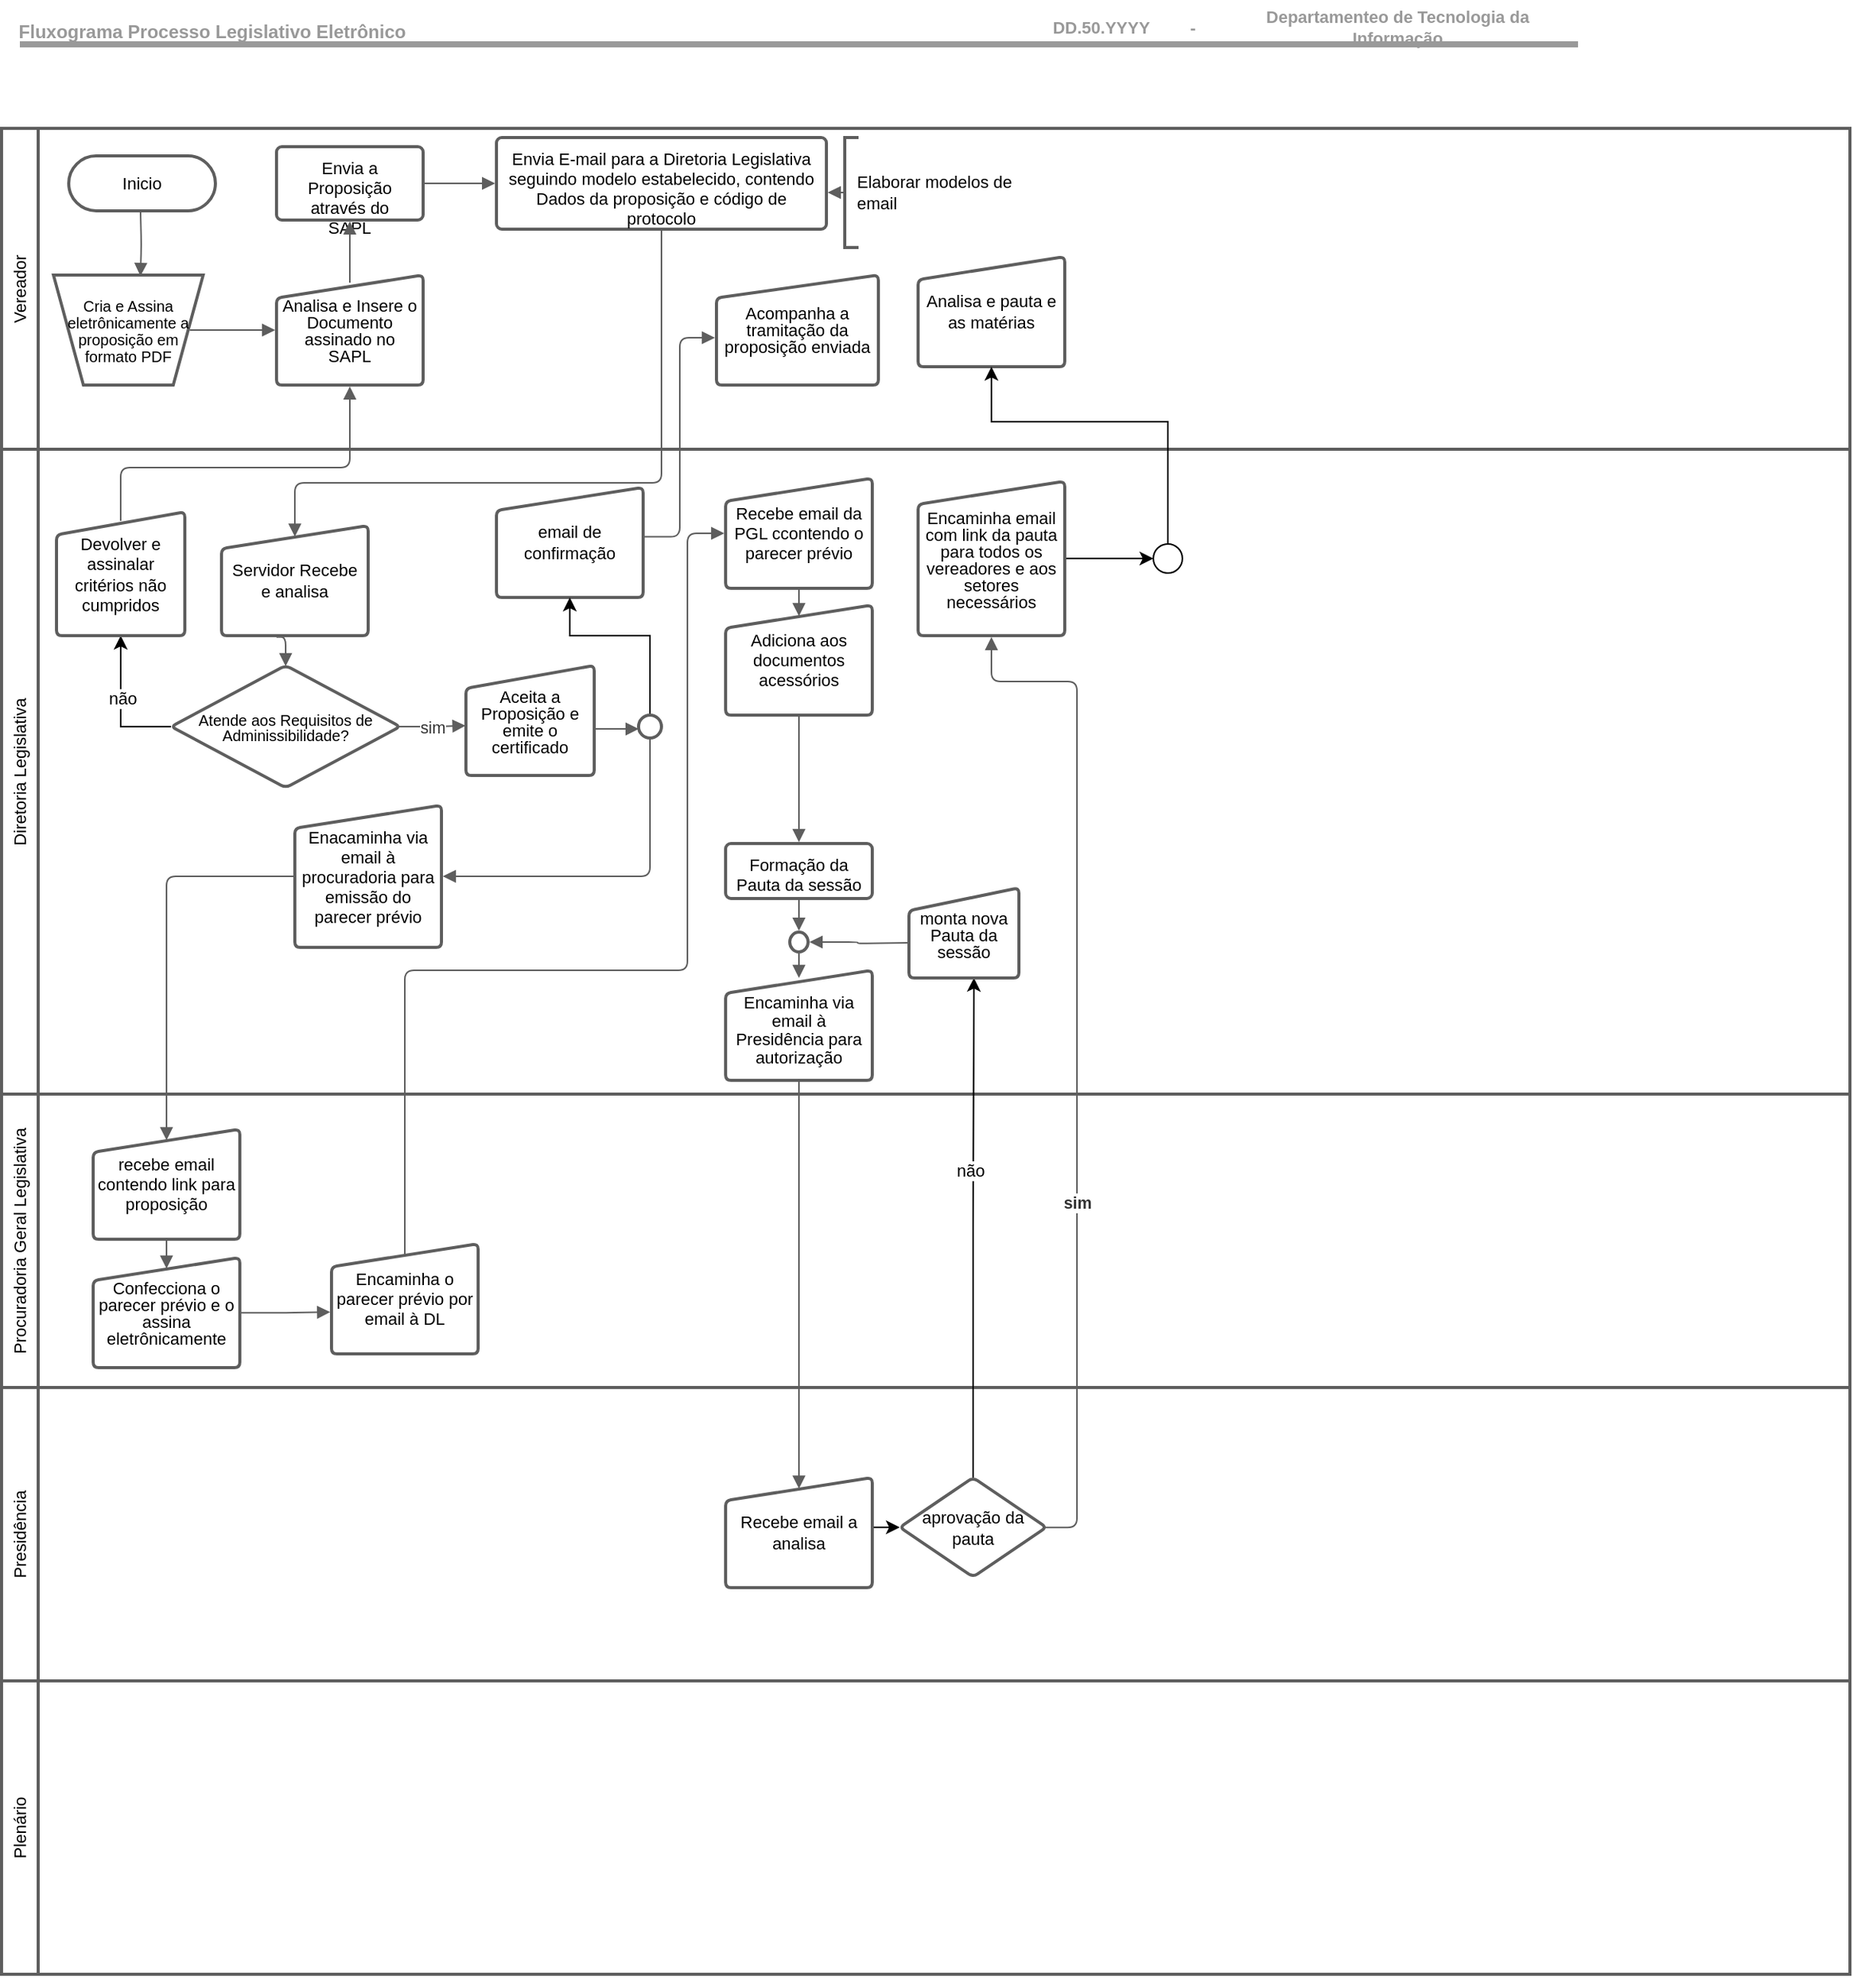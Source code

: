 <mxfile version="14.2.7" type="github">
  <diagram id="OBJG1eIt0na-M_Iumhf0" name="Page-1">
    <mxGraphModel dx="1937" dy="1106" grid="1" gridSize="10" guides="1" tooltips="1" connect="1" arrows="1" fold="1" page="1" pageScale="1" pageWidth="827" pageHeight="1169" math="0" shadow="0">
      <root>
        <mxCell id="0" />
        <mxCell id="1" parent="0" />
        <UserObject label="Fluxograma Processo Legislativo Eletrônico" lucidchartObjectId="fB86fQmWT2FW" id="kLoiwdzfELyBHfb5iOQ--1">
          <mxCell style="html=1;overflow=block;blockSpacing=1;whiteSpace=wrap;strokeColor=none;fillColor=none;whiteSpace=wrap;fontSize=12;fontColor=#999999;fontStyle=1;align=center;spacing=7;strokeOpacity=100;fillOpacity=100;" parent="1" vertex="1">
            <mxGeometry x="36" y="24" width="276" height="41" as="geometry" />
          </mxCell>
        </UserObject>
        <UserObject label="Departamenteo de Tecnologia da Informação" lucidchartObjectId="xD86raEp4uvp" id="kLoiwdzfELyBHfb5iOQ--2">
          <mxCell style="html=1;overflow=block;blockSpacing=1;whiteSpace=wrap;strokeColor=none;fillColor=none;whiteSpace=wrap;fontSize=11;fontColor=#999999;fontStyle=1;spacing=3;strokeOpacity=100;fillOpacity=100;" parent="1" vertex="1">
            <mxGeometry x="832" y="24" width="236" height="36" as="geometry" />
          </mxCell>
        </UserObject>
        <UserObject label="" lucidchartObjectId="4E86ajJ.aiLK" id="kLoiwdzfELyBHfb5iOQ--3">
          <mxCell style="html=1;jettySize=18;whiteSpace=wrap;fontSize=11;strokeColor=#999999;strokeOpacity=100;strokeWidth=4;rounded=1;arcSize=12;edgeStyle=orthogonalEdgeStyle;startArrow=none;;endArrow=none;;" parent="1" edge="1">
            <mxGeometry width="100" height="100" relative="1" as="geometry">
              <Array as="points" />
              <mxPoint x="48" y="53" as="sourcePoint" />
              <mxPoint x="1068" y="53" as="targetPoint" />
            </mxGeometry>
          </mxCell>
        </UserObject>
        <UserObject label="%date{DD.MM.YYYY}%" placeholders="1" lucidchartObjectId="BH86H26-wex_" id="kLoiwdzfELyBHfb5iOQ--4">
          <mxCell style="html=1;overflow=block;blockSpacing=1;whiteSpace=wrap;strokeColor=none;fillColor=none;whiteSpace=wrap;fontSize=11;fontColor=#999999;fontStyle=1;spacing=3;strokeOpacity=100;fillOpacity=100;" parent="1" vertex="1">
            <mxGeometry x="684" y="24" width="144" height="36" as="geometry" />
          </mxCell>
        </UserObject>
        <UserObject label="-" lucidchartObjectId="2H868Ppqg2rx" id="kLoiwdzfELyBHfb5iOQ--5">
          <mxCell style="html=1;overflow=block;blockSpacing=1;whiteSpace=wrap;strokeColor=none;fillColor=none;whiteSpace=wrap;fontSize=11;fontColor=#999999;fontStyle=1;spacing=3;strokeOpacity=100;fillOpacity=100;" parent="1" vertex="1">
            <mxGeometry x="744" y="24" width="144" height="36" as="geometry" />
          </mxCell>
        </UserObject>
        <mxCell id="kLoiwdzfELyBHfb5iOQ--6" value="" style="fillColor=none;strokeColor=none;pointerEvents=0;fontStyle=0;html=1;whiteSpace=wrap;container=1;collapsible=0;childLayout=stackLayout;resizeParent=1;dropTarget=0;horizontalStack=0;whiteSpace=wrap;fontSize=11;spacing=0;strokeOpacity=100;rounded=1;absoluteArcSize=1;arcSize=7;horizontal=0;strokeWidth=2;" parent="1" vertex="1">
          <mxGeometry x="36" y="108" width="1210" height="1216" isRotated="1" as="geometry" />
        </mxCell>
        <mxCell id="kLoiwdzfELyBHfb5iOQ--7" value="Vereador" style="swimlane;html=1;whiteSpace=wrap;container=1;connectable=0;collapsible=0;fontStyle=0;startSize=24;dropTarget=0;rounded=0;horizontal=0;whiteSpace=wrap;fontSize=11;spacing=0;strokeColor=#5e5e5e;strokeOpacity=100;strokeWidth=2;fontSize=11;fontColor=#000000;align=center;" parent="kLoiwdzfELyBHfb5iOQ--6" vertex="1">
          <mxGeometry width="1210" height="210" as="geometry" />
        </mxCell>
        <mxCell id="kLoiwdzfELyBHfb5iOQ--8" value="Diretoria Legislativa" style="swimlane;html=1;whiteSpace=wrap;container=1;connectable=0;collapsible=0;fontStyle=0;startSize=24;dropTarget=0;rounded=0;horizontal=0;whiteSpace=wrap;fontSize=11;spacing=0;strokeColor=#5e5e5e;strokeOpacity=100;strokeWidth=2;fontSize=11;fontColor=#000000;align=center;" parent="kLoiwdzfELyBHfb5iOQ--6" vertex="1">
          <mxGeometry y="210" width="1210" height="422" as="geometry" />
        </mxCell>
        <mxCell id="kLoiwdzfELyBHfb5iOQ--9" value="Procuradoria Geral Legislativa" style="swimlane;html=1;whiteSpace=wrap;container=1;connectable=0;collapsible=0;fontStyle=0;startSize=24;dropTarget=0;rounded=0;horizontal=0;whiteSpace=wrap;fontSize=11;spacing=0;strokeColor=#5e5e5e;strokeOpacity=100;strokeWidth=2;fontSize=11;fontColor=#000000;align=center;" parent="kLoiwdzfELyBHfb5iOQ--6" vertex="1">
          <mxGeometry y="632" width="1210" height="192.0" as="geometry" />
        </mxCell>
        <mxCell id="kLoiwdzfELyBHfb5iOQ--10" value="Presidência" style="swimlane;html=1;whiteSpace=wrap;container=1;connectable=0;collapsible=0;fontStyle=0;startSize=24;dropTarget=0;rounded=0;horizontal=0;whiteSpace=wrap;fontSize=11;spacing=0;strokeColor=#5e5e5e;strokeOpacity=100;strokeWidth=2;fontSize=11;fontColor=#000000;align=center;" parent="kLoiwdzfELyBHfb5iOQ--6" vertex="1">
          <mxGeometry y="824" width="1210" height="192" as="geometry" />
        </mxCell>
        <mxCell id="kLoiwdzfELyBHfb5iOQ--11" value="Plenário" style="swimlane;html=1;whiteSpace=wrap;container=1;connectable=0;collapsible=0;fontStyle=0;startSize=24;dropTarget=0;rounded=0;horizontal=0;whiteSpace=wrap;fontSize=11;spacing=0;strokeColor=#5e5e5e;strokeOpacity=100;strokeWidth=2;fontSize=11;fontColor=#000000;align=center;" parent="kLoiwdzfELyBHfb5iOQ--6" vertex="1">
          <mxGeometry y="1016" width="1210" height="192.0" as="geometry" />
        </mxCell>
        <UserObject label="Inicio " lucidchartObjectId="oQ86NHX7K9oE" id="kLoiwdzfELyBHfb5iOQ--12">
          <mxCell style="html=1;overflow=block;blockSpacing=1;whiteSpace=wrap;rounded=1;arcSize=50;whiteSpace=wrap;fontSize=11;fontColor=#000000;align=center;spacing=3;strokeColor=#5e5e5e;strokeOpacity=100;strokeWidth=2;" parent="1" vertex="1">
            <mxGeometry x="80" y="126" width="96" height="36" as="geometry" />
          </mxCell>
        </UserObject>
        <UserObject label="" lucidchartObjectId="fR86q19q4R0V" id="kLoiwdzfELyBHfb5iOQ--13">
          <mxCell style="html=1;jettySize=18;whiteSpace=wrap;fontSize=11;strokeColor=#5E5E5E;rounded=1;arcSize=12;edgeStyle=orthogonalEdgeStyle;startArrow=none;;endArrow=block;endFill=1;;entryX=0.581;entryY=0.991;entryPerimeter=0;entryDx=0;entryDy=0;" parent="1" target="kLoiwdzfELyBHfb5iOQ--14" edge="1">
            <mxGeometry width="100" height="100" relative="1" as="geometry">
              <Array as="points" />
              <mxPoint x="127" y="163" as="sourcePoint" />
            </mxGeometry>
          </mxCell>
        </UserObject>
        <UserObject label="&lt;p style=&quot;line-height: 100%&quot;&gt;&lt;font style=&quot;font-size: 10px&quot;&gt;Cria e Assina eletrônicamente a proposição em formato PDF&lt;/font&gt;&lt;/p&gt;" lucidchartObjectId="jR86CsVmXXr5" id="kLoiwdzfELyBHfb5iOQ--14">
          <mxCell style="html=1;overflow=block;blockSpacing=1;whiteSpace=wrap;shape=trapezoid;perimeter=trapezoidPerimeter;anchorPointDirection=0;flipV=1;whiteSpace=wrap;fontSize=11;fontColor=#000000;align=center;spacing=3;strokeColor=#5E5E5E;rounded=1;absoluteArcSize=1;arcSize=0;strokeWidth=2;" parent="1" vertex="1">
            <mxGeometry x="70" y="204" width="98" height="72" as="geometry" />
          </mxCell>
        </UserObject>
        <UserObject label="" lucidchartObjectId="aS861vaRddf7" id="kLoiwdzfELyBHfb5iOQ--15">
          <mxCell style="html=1;jettySize=18;whiteSpace=wrap;fontSize=11;strokeColor=#5E5E5E;rounded=1;arcSize=12;edgeStyle=orthogonalEdgeStyle;startArrow=none;;endArrow=block;endFill=1;;exitX=0.91;exitY=0.5;exitPerimeter=0;entryX=-0.009;entryY=0.5;entryPerimeter=0;" parent="1" source="kLoiwdzfELyBHfb5iOQ--14" target="kLoiwdzfELyBHfb5iOQ--16" edge="1">
            <mxGeometry width="100" height="100" relative="1" as="geometry">
              <Array as="points" />
            </mxGeometry>
          </mxCell>
        </UserObject>
        <UserObject label="&lt;p style=&quot;line-height: 100%&quot;&gt;Analisa e Insere o Documento assinado no SAPL&lt;/p&gt;" lucidchartObjectId="mS86fL7qOoJs" id="kLoiwdzfELyBHfb5iOQ--16">
          <mxCell style="html=1;overflow=block;blockSpacing=1;whiteSpace=wrap;shape=manualInput;size=15;whiteSpace=wrap;fontSize=11;fontColor=#000000;align=center;spacing=3;strokeColor=#5E5E5E;rounded=1;absoluteArcSize=1;arcSize=7;strokeWidth=2;" parent="1" vertex="1">
            <mxGeometry x="216" y="204" width="96" height="72" as="geometry" />
          </mxCell>
        </UserObject>
        <UserObject label="Envia a Proposição através do SAPL" lucidchartObjectId="bU863_xaPCm2" id="kLoiwdzfELyBHfb5iOQ--17">
          <mxCell style="html=1;overflow=block;blockSpacing=1;whiteSpace=wrap;;whiteSpace=wrap;fontSize=11;fontColor=#000000;align=center;spacing=7;strokeColor=#5E5E5E;rounded=1;absoluteArcSize=1;arcSize=7;strokeWidth=2;" parent="1" vertex="1">
            <mxGeometry x="216" y="120" width="96" height="48" as="geometry" />
          </mxCell>
        </UserObject>
        <UserObject label="" lucidchartObjectId="RU86MVgt9Ne3" id="kLoiwdzfELyBHfb5iOQ--18">
          <mxCell style="html=1;jettySize=18;whiteSpace=wrap;fontSize=11;strokeColor=#5E5E5E;rounded=1;arcSize=12;edgeStyle=orthogonalEdgeStyle;startArrow=none;;endArrow=block;endFill=1;;exitX=1.009;exitY=0.5;exitPerimeter=0;entryX=-0.004;entryY=0.5;entryPerimeter=0;" parent="1" source="kLoiwdzfELyBHfb5iOQ--17" target="kLoiwdzfELyBHfb5iOQ--19" edge="1">
            <mxGeometry width="100" height="100" relative="1" as="geometry">
              <Array as="points" />
            </mxGeometry>
          </mxCell>
        </UserObject>
        <UserObject label="Envia E-mail para a Diretoria Legislativa seguindo modelo estabelecido,  contendo Dados da proposição e código de protocolo " lucidchartObjectId="UU863z06.KYm" id="kLoiwdzfELyBHfb5iOQ--19">
          <mxCell style="html=1;overflow=block;blockSpacing=1;whiteSpace=wrap;;whiteSpace=wrap;fontSize=11;fontColor=#000000;align=center;spacing=7;strokeColor=#5E5E5E;rounded=1;absoluteArcSize=1;arcSize=7;strokeWidth=2;" parent="1" vertex="1">
            <mxGeometry x="360" y="114" width="216" height="60" as="geometry" />
          </mxCell>
        </UserObject>
        <UserObject label="" lucidchartObjectId="M5O7rN47E7JN" id="kLoiwdzfELyBHfb5iOQ--20">
          <mxCell style="html=1;jettySize=18;whiteSpace=wrap;fontSize=11;strokeColor=#5E5E5E;rounded=1;arcSize=12;edgeStyle=orthogonalEdgeStyle;startArrow=none;;endArrow=block;endFill=1;;exitX=0.5;exitY=0.07;exitPerimeter=0;entryX=0.5;entryY=1.019;entryPerimeter=0;" parent="1" source="kLoiwdzfELyBHfb5iOQ--16" target="kLoiwdzfELyBHfb5iOQ--17" edge="1">
            <mxGeometry width="100" height="100" relative="1" as="geometry">
              <Array as="points" />
            </mxGeometry>
          </mxCell>
        </UserObject>
        <mxCell id="kLoiwdzfELyBHfb5iOQ--21" value="Elaborar modelos de email " style="group;spacingLeft=8;align=left;spacing=0;strokeColor=none;whiteSpace=wrap;fontSize=11;fontColor=#000000;strokeOpacity=100;fillOpacity=0;rounded=1;absoluteArcSize=1;arcSize=7;fillColor=#ffffff;strokeWidth=2;verticalAlign=middle;html=1;" parent="1" vertex="1">
          <mxGeometry x="588" y="114" width="120" height="72" as="geometry" />
        </mxCell>
        <mxCell id="kLoiwdzfELyBHfb5iOQ--22" value="" style="shape=partialRectangle;right=0;fillColor=none;whiteSpace=wrap;fontSize=11;fontColor=#000000;align=center;strokeColor=#5e5e5e;strokeWidth=2;" parent="kLoiwdzfELyBHfb5iOQ--21" vertex="1">
          <mxGeometry width="8" height="72" relative="1" as="geometry" />
        </mxCell>
        <UserObject label="" lucidchartObjectId="46O7cI5Q7aLY" id="kLoiwdzfELyBHfb5iOQ--23">
          <mxCell style="html=1;jettySize=18;whiteSpace=wrap;fontSize=11;strokeColor=#5E5E5E;rounded=1;arcSize=12;edgeStyle=orthogonalEdgeStyle;startArrow=none;;endArrow=block;endFill=1;;exitX=-0.008;exitY=0.5;exitPerimeter=0;entryX=1.004;entryY=0.6;entryPerimeter=0;" parent="1" source="kLoiwdzfELyBHfb5iOQ--21" target="kLoiwdzfELyBHfb5iOQ--19" edge="1">
            <mxGeometry width="100" height="100" relative="1" as="geometry">
              <Array as="points" />
            </mxGeometry>
          </mxCell>
        </UserObject>
        <UserObject label="" lucidchartObjectId="d7O7Gdo.puIB" id="kLoiwdzfELyBHfb5iOQ--24">
          <mxCell style="html=1;jettySize=18;whiteSpace=wrap;fontSize=11;strokeColor=#5E5E5E;rounded=1;arcSize=12;edgeStyle=orthogonalEdgeStyle;startArrow=none;;endArrow=block;endFill=1;;exitX=0.5;exitY=1.015;exitPerimeter=0;entryX=0.5;entryY=0.1;entryPerimeter=0;" parent="1" source="kLoiwdzfELyBHfb5iOQ--19" target="kLoiwdzfELyBHfb5iOQ--25" edge="1">
            <mxGeometry width="100" height="100" relative="1" as="geometry">
              <Array as="points">
                <mxPoint x="468" y="340" />
                <mxPoint x="228" y="340" />
              </Array>
            </mxGeometry>
          </mxCell>
        </UserObject>
        <UserObject label="Servidor Recebe e analisa " lucidchartObjectId="B7O7M5~1ZRxS" id="kLoiwdzfELyBHfb5iOQ--25">
          <mxCell style="html=1;overflow=block;blockSpacing=1;whiteSpace=wrap;shape=manualInput;size=15;whiteSpace=wrap;fontSize=11;fontColor=#000000;align=center;spacing=3;strokeColor=#5e5e5e;strokeOpacity=100;rounded=1;absoluteArcSize=1;arcSize=7;strokeWidth=2;" parent="1" vertex="1">
            <mxGeometry x="180" y="368" width="96" height="72" as="geometry" />
          </mxCell>
        </UserObject>
        <UserObject label="" lucidchartObjectId="H8O7OtrZEb8x" id="kLoiwdzfELyBHfb5iOQ--26">
          <mxCell style="html=1;jettySize=18;whiteSpace=wrap;fontSize=11;strokeColor=#5E5E5E;rounded=1;arcSize=12;edgeStyle=orthogonalEdgeStyle;startArrow=none;;endArrow=block;endFill=1;;exitX=0.375;exitY=1.013;exitPerimeter=0;entryX=0.5;entryY=0.006;entryPerimeter=0;" parent="1" source="kLoiwdzfELyBHfb5iOQ--25" target="kLoiwdzfELyBHfb5iOQ--27" edge="1">
            <mxGeometry width="100" height="100" relative="1" as="geometry">
              <Array as="points" />
            </mxGeometry>
          </mxCell>
        </UserObject>
        <mxCell id="LoBLitfY6XVz17a9_RrN-13" style="edgeStyle=orthogonalEdgeStyle;rounded=0;orthogonalLoop=1;jettySize=auto;html=1;exitX=0;exitY=0.5;exitDx=0;exitDy=0;" edge="1" parent="1" source="kLoiwdzfELyBHfb5iOQ--27" target="kLoiwdzfELyBHfb5iOQ--30">
          <mxGeometry relative="1" as="geometry" />
        </mxCell>
        <mxCell id="LoBLitfY6XVz17a9_RrN-14" value="&lt;div&gt;não&lt;/div&gt;" style="edgeLabel;html=1;align=center;verticalAlign=middle;resizable=0;points=[];" vertex="1" connectable="0" parent="LoBLitfY6XVz17a9_RrN-13">
          <mxGeometry x="0.128" y="-1" relative="1" as="geometry">
            <mxPoint as="offset" />
          </mxGeometry>
        </mxCell>
        <UserObject label="&lt;p style=&quot;line-height: 100% ; font-size: 10px&quot;&gt;&lt;font style=&quot;font-size: 10px&quot;&gt;Atende aos Requisitos de Adminissibilidade?&lt;/font&gt;&lt;/p&gt;" lucidchartObjectId="I8O7UnLNOOP-" id="kLoiwdzfELyBHfb5iOQ--27">
          <mxCell style="html=1;overflow=block;blockSpacing=1;whiteSpace=wrap;rhombus;whiteSpace=wrap;fontSize=11;align=center;spacing=3;strokeColor=#5E5E5E;rounded=1;absoluteArcSize=1;arcSize=7;strokeWidth=2;" parent="1" vertex="1">
            <mxGeometry x="147" y="459.5" width="150" height="80" as="geometry" />
          </mxCell>
        </UserObject>
        <UserObject label="Devolver e assinalar critérios não cumpridos" lucidchartObjectId="h9O7J8OMHZEk" id="kLoiwdzfELyBHfb5iOQ--30">
          <mxCell style="html=1;overflow=block;blockSpacing=1;whiteSpace=wrap;shape=manualInput;size=15;whiteSpace=wrap;fontSize=11;fontColor=#000000;align=center;spacing=3;strokeColor=#5E5E5E;rounded=1;absoluteArcSize=1;arcSize=7;strokeWidth=2;" parent="1" vertex="1">
            <mxGeometry x="72" y="359" width="84" height="81" as="geometry" />
          </mxCell>
        </UserObject>
        <UserObject label="" lucidchartObjectId="w-O77jhtSmV7" id="kLoiwdzfELyBHfb5iOQ--31">
          <mxCell style="html=1;jettySize=18;whiteSpace=wrap;fontSize=11;strokeColor=#5E5E5E;rounded=1;arcSize=12;edgeStyle=orthogonalEdgeStyle;startArrow=none;;endArrow=block;endFill=1;;exitX=0.5;exitY=0.072;exitPerimeter=0;entryX=0.5;entryY=1.013;entryPerimeter=0;" parent="1" source="kLoiwdzfELyBHfb5iOQ--30" target="kLoiwdzfELyBHfb5iOQ--16" edge="1">
            <mxGeometry width="100" height="100" relative="1" as="geometry">
              <Array as="points">
                <mxPoint x="114" y="330" />
                <mxPoint x="264" y="330" />
              </Array>
            </mxGeometry>
          </mxCell>
        </UserObject>
        <UserObject label="" lucidchartObjectId="1-O73bE69HrX" id="kLoiwdzfELyBHfb5iOQ--32">
          <mxCell style="html=1;jettySize=18;whiteSpace=wrap;fontSize=10;fontColor=#333333;fontStyle=1;align=center;strokeColor=#5E5E5E;rounded=1;arcSize=12;edgeStyle=orthogonalEdgeStyle;startArrow=none;;endArrow=block;endFill=1;;exitX=0.987;exitY=0.5;exitPerimeter=0;entryX=-0.003;entryY=0.547;entryDx=0;entryDy=0;entryPerimeter=0;" parent="1" source="kLoiwdzfELyBHfb5iOQ--27" target="kLoiwdzfELyBHfb5iOQ--34" edge="1">
            <mxGeometry width="100" height="100" relative="1" as="geometry">
              <Array as="points" />
            </mxGeometry>
          </mxCell>
        </UserObject>
        <mxCell id="kLoiwdzfELyBHfb5iOQ--33" value="sim" style="text;html=1;resizable=0;labelBackgroundColor=#ffffff;align=center;verticalAlign=middle;fontStyle=0;fontColor=#333333;;fontSize=10.667;" parent="kLoiwdzfELyBHfb5iOQ--32" vertex="1">
          <mxGeometry relative="1" as="geometry" />
        </mxCell>
        <UserObject label="&lt;p style=&quot;line-height: 100%&quot;&gt;Aceita a Proposição e emite o certificado&lt;/p&gt;" lucidchartObjectId="4-O7xGXR2-Q9" id="kLoiwdzfELyBHfb5iOQ--34">
          <mxCell style="html=1;overflow=block;blockSpacing=1;whiteSpace=wrap;shape=manualInput;size=15;whiteSpace=wrap;fontSize=11;fontColor=#000000;align=center;spacing=3;strokeColor=#5E5E5E;rounded=1;absoluteArcSize=1;arcSize=7;strokeWidth=2;" parent="1" vertex="1">
            <mxGeometry x="340" y="459.5" width="84" height="72" as="geometry" />
          </mxCell>
        </UserObject>
        <UserObject label="" lucidchartObjectId="._O7X0vWjvi." id="kLoiwdzfELyBHfb5iOQ--35">
          <mxCell style="html=1;jettySize=18;whiteSpace=wrap;fontSize=11;strokeColor=#5E5E5E;rounded=1;arcSize=12;edgeStyle=orthogonalEdgeStyle;startArrow=none;;endArrow=block;endFill=1;;exitX=0.5;exitY=1;entryX=1.009;entryY=0.5;entryPerimeter=0;exitDx=0;exitDy=0;" parent="1" source="kLoiwdzfELyBHfb5iOQ--70" target="kLoiwdzfELyBHfb5iOQ--36" edge="1">
            <mxGeometry width="100" height="100" relative="1" as="geometry">
              <Array as="points" />
            </mxGeometry>
          </mxCell>
        </UserObject>
        <UserObject label="Enacaminha via email à procuradoria para emissão do parecer prévio" lucidchartObjectId="a.O7.Mm~gxBt" id="kLoiwdzfELyBHfb5iOQ--36">
          <mxCell style="html=1;overflow=block;blockSpacing=1;whiteSpace=wrap;shape=manualInput;size=15;whiteSpace=wrap;fontSize=11;fontColor=#000000;align=center;spacing=3;strokeColor=#5E5E5E;rounded=1;absoluteArcSize=1;arcSize=7;strokeWidth=2;" parent="1" vertex="1">
            <mxGeometry x="228" y="551" width="96" height="93" as="geometry" />
          </mxCell>
        </UserObject>
        <UserObject label="&lt;p style=&quot;line-height: 100%&quot;&gt;Acompanha a tramitação da proposição enviada&lt;/p&gt;" lucidchartObjectId="l~O71tG9luN3" id="kLoiwdzfELyBHfb5iOQ--37">
          <mxCell style="html=1;overflow=block;blockSpacing=1;whiteSpace=wrap;shape=manualInput;size=15;whiteSpace=wrap;fontSize=11;fontColor=#000000;align=center;spacing=3;strokeColor=#5E5E5E;rounded=1;absoluteArcSize=1;arcSize=7;strokeWidth=2;" parent="1" vertex="1">
            <mxGeometry x="504" y="204" width="106" height="72" as="geometry" />
          </mxCell>
        </UserObject>
        <UserObject label="" lucidchartObjectId="icP7yV9LQVXu" id="kLoiwdzfELyBHfb5iOQ--38">
          <mxCell style="html=1;jettySize=18;whiteSpace=wrap;fontSize=11;strokeColor=#5E5E5E;rounded=1;arcSize=12;edgeStyle=orthogonalEdgeStyle;startArrow=none;;endArrow=block;endFill=1;;exitX=-0.009;exitY=0.5;exitPerimeter=0;entryX=0.5;entryY=0.1;entryPerimeter=0;" parent="1" source="kLoiwdzfELyBHfb5iOQ--36" target="kLoiwdzfELyBHfb5iOQ--39" edge="1">
            <mxGeometry width="100" height="100" relative="1" as="geometry">
              <Array as="points" />
            </mxGeometry>
          </mxCell>
        </UserObject>
        <UserObject label="recebe email contendo link para proposição " lucidchartObjectId="kcP7tkNroszK" id="kLoiwdzfELyBHfb5iOQ--39">
          <mxCell style="html=1;overflow=block;blockSpacing=1;whiteSpace=wrap;shape=manualInput;size=15;whiteSpace=wrap;fontSize=11;fontColor=#000000;align=center;spacing=3;strokeColor=#5E5E5E;rounded=1;absoluteArcSize=1;arcSize=7;strokeWidth=2;" parent="1" vertex="1">
            <mxGeometry x="96" y="763" width="96" height="72" as="geometry" />
          </mxCell>
        </UserObject>
        <UserObject label="Encaminha o parecer prévio por email à DL" lucidchartObjectId="xdP7MsGVTyju" id="kLoiwdzfELyBHfb5iOQ--40">
          <mxCell style="html=1;overflow=block;blockSpacing=1;whiteSpace=wrap;shape=manualInput;size=15;whiteSpace=wrap;fontSize=11;fontColor=#000000;align=center;spacing=3;strokeColor=#5E5E5E;rounded=1;absoluteArcSize=1;arcSize=7;strokeWidth=2;" parent="1" vertex="1">
            <mxGeometry x="252" y="838" width="96" height="72" as="geometry" />
          </mxCell>
        </UserObject>
        <UserObject label="" lucidchartObjectId="geP7806Ge11n" id="kLoiwdzfELyBHfb5iOQ--41">
          <mxCell style="html=1;jettySize=18;whiteSpace=wrap;fontSize=11;strokeColor=#5E5E5E;rounded=1;arcSize=12;edgeStyle=orthogonalEdgeStyle;startArrow=none;;endArrow=block;endFill=1;;exitX=0.5;exitY=0.1;exitPerimeter=0;entryX=-0.009;entryY=0.5;entryPerimeter=0;" parent="1" source="kLoiwdzfELyBHfb5iOQ--40" target="kLoiwdzfELyBHfb5iOQ--42" edge="1">
            <mxGeometry width="100" height="100" relative="1" as="geometry">
              <Array as="points">
                <mxPoint x="300" y="659" />
                <mxPoint x="485" y="659" />
                <mxPoint x="485" y="373" />
              </Array>
            </mxGeometry>
          </mxCell>
        </UserObject>
        <UserObject label="Recebe email da PGL ccontendo o parecer prévio" lucidchartObjectId="heP7TkBVbUPy" id="kLoiwdzfELyBHfb5iOQ--42">
          <mxCell style="html=1;overflow=block;blockSpacing=1;whiteSpace=wrap;shape=manualInput;size=15;whiteSpace=wrap;fontSize=11;fontColor=#000000;align=center;spacing=3;strokeColor=#5E5E5E;rounded=1;absoluteArcSize=1;arcSize=7;strokeWidth=2;" parent="1" vertex="1">
            <mxGeometry x="510" y="337" width="96" height="72" as="geometry" />
          </mxCell>
        </UserObject>
        <UserObject label="" lucidchartObjectId="hfP7.Nh4QHwj" id="kLoiwdzfELyBHfb5iOQ--43">
          <mxCell style="html=1;jettySize=18;whiteSpace=wrap;fontSize=11;strokeColor=#5E5E5E;rounded=1;arcSize=12;edgeStyle=orthogonalEdgeStyle;startArrow=none;;endArrow=block;endFill=1;;exitX=0.5;exitY=1.013;exitPerimeter=0;entryX=0.5;entryY=0.1;entryPerimeter=0;" parent="1" source="kLoiwdzfELyBHfb5iOQ--39" target="kLoiwdzfELyBHfb5iOQ--44" edge="1">
            <mxGeometry width="100" height="100" relative="1" as="geometry">
              <Array as="points" />
            </mxGeometry>
          </mxCell>
        </UserObject>
        <UserObject label="&lt;p style=&quot;line-height: 100%&quot;&gt;Confecciona o parecer prévio  e o assina eletrônicamente&lt;/p&gt;" lucidchartObjectId="ifP78KkOcRlo" id="kLoiwdzfELyBHfb5iOQ--44">
          <mxCell style="html=1;overflow=block;blockSpacing=1;whiteSpace=wrap;shape=manualInput;size=15;whiteSpace=wrap;fontSize=11;fontColor=#000000;align=center;spacing=3;strokeColor=#5E5E5E;rounded=1;absoluteArcSize=1;arcSize=7;strokeWidth=2;" parent="1" vertex="1">
            <mxGeometry x="96" y="847" width="96" height="72" as="geometry" />
          </mxCell>
        </UserObject>
        <UserObject label="" lucidchartObjectId="ufP74Qv0lfFP" id="kLoiwdzfELyBHfb5iOQ--45">
          <mxCell style="html=1;jettySize=18;whiteSpace=wrap;fontSize=11;strokeColor=#5E5E5E;rounded=1;arcSize=12;edgeStyle=orthogonalEdgeStyle;startArrow=none;;endArrow=block;endFill=1;;exitX=1.009;exitY=0.501;exitPerimeter=0;entryX=-0.009;entryY=0.62;entryPerimeter=0;" parent="1" source="kLoiwdzfELyBHfb5iOQ--44" target="kLoiwdzfELyBHfb5iOQ--40" edge="1">
            <mxGeometry width="100" height="100" relative="1" as="geometry">
              <Array as="points" />
            </mxGeometry>
          </mxCell>
        </UserObject>
        <UserObject label="" lucidchartObjectId="BgP7TIw~9YZr" id="kLoiwdzfELyBHfb5iOQ--46">
          <mxCell style="html=1;jettySize=18;whiteSpace=wrap;fontSize=11;strokeColor=#5E5E5E;rounded=1;arcSize=12;edgeStyle=orthogonalEdgeStyle;startArrow=none;;endArrow=block;endFill=1;;exitX=0.5;exitY=1.013;exitPerimeter=0;entryX=0.5;entryY=0.1;entryPerimeter=0;" parent="1" source="kLoiwdzfELyBHfb5iOQ--42" target="kLoiwdzfELyBHfb5iOQ--47" edge="1">
            <mxGeometry width="100" height="100" relative="1" as="geometry">
              <Array as="points" />
            </mxGeometry>
          </mxCell>
        </UserObject>
        <UserObject label="Adiciona aos documentos acessórios" lucidchartObjectId="DgP7Y5hvNuxF" id="kLoiwdzfELyBHfb5iOQ--47">
          <mxCell style="html=1;overflow=block;blockSpacing=1;whiteSpace=wrap;shape=manualInput;size=15;whiteSpace=wrap;fontSize=11;fontColor=#000000;align=center;spacing=3;strokeColor=#5E5E5E;rounded=1;absoluteArcSize=1;arcSize=7;strokeWidth=2;" parent="1" vertex="1">
            <mxGeometry x="510" y="420" width="96" height="72" as="geometry" />
          </mxCell>
        </UserObject>
        <UserObject label="email de confirmação " lucidchartObjectId="rhP7l0zsLK9a" id="kLoiwdzfELyBHfb5iOQ--48">
          <mxCell style="html=1;overflow=block;blockSpacing=1;whiteSpace=wrap;shape=manualInput;size=15;whiteSpace=wrap;fontSize=11;fontColor=#000000;align=center;spacing=3;strokeColor=#5E5E5E;rounded=1;absoluteArcSize=1;arcSize=7;strokeWidth=2;" parent="1" vertex="1">
            <mxGeometry x="360" y="343" width="96" height="72" as="geometry" />
          </mxCell>
        </UserObject>
        <UserObject label="" lucidchartObjectId="wiP7yWjV5g3k" id="kLoiwdzfELyBHfb5iOQ--49">
          <mxCell style="html=1;jettySize=18;whiteSpace=wrap;fontSize=11;strokeColor=#5E5E5E;rounded=1;arcSize=12;edgeStyle=orthogonalEdgeStyle;startArrow=none;;endArrow=block;endFill=1;;exitX=1.008;exitY=0.448;exitPerimeter=0;entryX=-0.009;entryY=0.574;entryDx=0;entryDy=0;entryPerimeter=0;exitDx=0;exitDy=0;" parent="1" source="kLoiwdzfELyBHfb5iOQ--48" target="kLoiwdzfELyBHfb5iOQ--37" edge="1">
            <mxGeometry width="100" height="100" relative="1" as="geometry">
              <Array as="points">
                <mxPoint x="480" y="375" />
                <mxPoint x="480" y="245" />
                <mxPoint x="503" y="245" />
              </Array>
            </mxGeometry>
          </mxCell>
        </UserObject>
        <UserObject label="&lt;p style=&quot;line-height: 110%&quot;&gt;Encaminha via email à Presidência para autorização&lt;/p&gt;" lucidchartObjectId="BkR7QnY1YgR9" id="kLoiwdzfELyBHfb5iOQ--50">
          <mxCell style="html=1;overflow=block;blockSpacing=1;whiteSpace=wrap;shape=manualInput;size=15;whiteSpace=wrap;fontSize=11;fontColor=#000000;align=center;spacing=3;strokeColor=#5E5E5E;rounded=1;absoluteArcSize=1;arcSize=7;strokeWidth=2;" parent="1" vertex="1">
            <mxGeometry x="510" y="659" width="96" height="72" as="geometry" />
          </mxCell>
        </UserObject>
        <UserObject label="" lucidchartObjectId="SlR7ElRSAca6" id="kLoiwdzfELyBHfb5iOQ--51">
          <mxCell style="html=1;jettySize=18;whiteSpace=wrap;fontSize=11;strokeColor=#5E5E5E;rounded=1;arcSize=12;edgeStyle=orthogonalEdgeStyle;startArrow=none;;endArrow=block;endFill=1;;exitX=0.5;exitY=1.013;exitPerimeter=0;entryX=0.5;entryY=-0.025;entryPerimeter=0;" parent="1" source="kLoiwdzfELyBHfb5iOQ--47" target="kLoiwdzfELyBHfb5iOQ--52" edge="1">
            <mxGeometry width="100" height="100" relative="1" as="geometry">
              <Array as="points" />
            </mxGeometry>
          </mxCell>
        </UserObject>
        <UserObject label="Formação da Pauta da sessão" lucidchartObjectId="WlR7WYYQLUr2" id="kLoiwdzfELyBHfb5iOQ--52">
          <mxCell style="html=1;overflow=block;blockSpacing=1;whiteSpace=wrap;;whiteSpace=wrap;fontSize=11;fontColor=#000000;align=center;spacing=7;strokeColor=#5E5E5E;rounded=1;absoluteArcSize=1;arcSize=7;strokeWidth=2;" parent="1" vertex="1">
            <mxGeometry x="510" y="576" width="96" height="36" as="geometry" />
          </mxCell>
        </UserObject>
        <UserObject label="" lucidchartObjectId="QnR7~n9FpKp1" id="kLoiwdzfELyBHfb5iOQ--53">
          <mxCell style="html=1;jettySize=18;whiteSpace=wrap;fontSize=11;strokeColor=#5E5E5E;rounded=1;arcSize=12;edgeStyle=orthogonalEdgeStyle;startArrow=none;;endArrow=block;endFill=1;;exitX=0.5;exitY=1;entryX=0.5;entryY=0.1;entryPerimeter=0;exitDx=0;exitDy=0;" parent="1" source="kLoiwdzfELyBHfb5iOQ--50" target="kLoiwdzfELyBHfb5iOQ--54" edge="1">
            <mxGeometry width="100" height="100" relative="1" as="geometry">
              <Array as="points" />
              <mxPoint x="558" y="739.936" as="sourcePoint" />
            </mxGeometry>
          </mxCell>
        </UserObject>
        <mxCell id="kLoiwdzfELyBHfb5iOQ--76" style="edgeStyle=orthogonalEdgeStyle;rounded=0;orthogonalLoop=1;jettySize=auto;html=1;entryX=0;entryY=0.5;entryDx=0;entryDy=0;" parent="1" source="kLoiwdzfELyBHfb5iOQ--54" target="kLoiwdzfELyBHfb5iOQ--56" edge="1">
          <mxGeometry relative="1" as="geometry">
            <Array as="points">
              <mxPoint x="620" y="1024" />
            </Array>
          </mxGeometry>
        </mxCell>
        <UserObject label="Recebe email a analisa " lucidchartObjectId="SnR7CM.zsuRY" id="kLoiwdzfELyBHfb5iOQ--54">
          <mxCell style="html=1;overflow=block;blockSpacing=1;whiteSpace=wrap;shape=manualInput;size=15;whiteSpace=wrap;fontSize=11;fontColor=#000000;align=center;spacing=3;strokeColor=#5E5E5E;rounded=1;absoluteArcSize=1;arcSize=7;strokeWidth=2;" parent="1" vertex="1">
            <mxGeometry x="510" y="991" width="96" height="72" as="geometry" />
          </mxCell>
        </UserObject>
        <mxCell id="LoBLitfY6XVz17a9_RrN-4" style="edgeStyle=orthogonalEdgeStyle;rounded=0;orthogonalLoop=1;jettySize=auto;html=1;exitX=0.5;exitY=0;exitDx=0;exitDy=0;entryX=0.591;entryY=0.999;entryDx=0;entryDy=0;entryPerimeter=0;" edge="1" parent="1" source="kLoiwdzfELyBHfb5iOQ--56" target="kLoiwdzfELyBHfb5iOQ--62">
          <mxGeometry relative="1" as="geometry" />
        </mxCell>
        <mxCell id="LoBLitfY6XVz17a9_RrN-5" value="não" style="edgeLabel;html=1;align=center;verticalAlign=middle;resizable=0;points=[];" vertex="1" connectable="0" parent="LoBLitfY6XVz17a9_RrN-4">
          <mxGeometry x="0.234" y="3" relative="1" as="geometry">
            <mxPoint as="offset" />
          </mxGeometry>
        </mxCell>
        <UserObject label="aprovação da pauta" lucidchartObjectId="-g17nXx1L~08" id="kLoiwdzfELyBHfb5iOQ--56">
          <mxCell style="html=1;overflow=block;blockSpacing=1;whiteSpace=wrap;rhombus;whiteSpace=wrap;fontSize=11;fontColor=#000000;align=center;spacing=3;strokeColor=#5E5E5E;rounded=1;absoluteArcSize=1;arcSize=7;strokeWidth=2;" parent="1" vertex="1">
            <mxGeometry x="624" y="991" width="96" height="65" as="geometry" />
          </mxCell>
        </UserObject>
        <UserObject label="" lucidchartObjectId="Dh17WxMBEyC8" id="kLoiwdzfELyBHfb5iOQ--57">
          <mxCell style="html=1;jettySize=18;whiteSpace=wrap;fontSize=10;fontColor=#333333;fontStyle=1;align=center;strokeColor=#5E5E5E;rounded=1;arcSize=12;edgeStyle=orthogonalEdgeStyle;startArrow=none;;endArrow=block;endFill=1;;exitX=0.986;exitY=0.502;exitPerimeter=0;entryX=0.5;entryY=1.009;entryPerimeter=0;exitDx=0;exitDy=0;" parent="1" source="kLoiwdzfELyBHfb5iOQ--56" target="kLoiwdzfELyBHfb5iOQ--59" edge="1">
            <mxGeometry width="100" height="100" relative="1" as="geometry">
              <Array as="points">
                <mxPoint x="740" y="1024" />
                <mxPoint x="740" y="470" />
                <mxPoint x="684" y="470" />
              </Array>
            </mxGeometry>
          </mxCell>
        </UserObject>
        <mxCell id="kLoiwdzfELyBHfb5iOQ--58" value="sim" style="text;html=1;resizable=0;labelBackgroundColor=#ffffff;align=center;verticalAlign=middle;fontStyle=1;fontColor=#333333;;fontSize=10.667;" parent="kLoiwdzfELyBHfb5iOQ--57" vertex="1">
          <mxGeometry x="-0.289" relative="1" as="geometry" />
        </mxCell>
        <mxCell id="LoBLitfY6XVz17a9_RrN-9" style="edgeStyle=orthogonalEdgeStyle;rounded=0;orthogonalLoop=1;jettySize=auto;html=1;entryX=0;entryY=0.5;entryDx=0;entryDy=0;" edge="1" parent="1" source="kLoiwdzfELyBHfb5iOQ--59" target="LoBLitfY6XVz17a9_RrN-8">
          <mxGeometry relative="1" as="geometry" />
        </mxCell>
        <UserObject label="&lt;p style=&quot;line-height: 100%&quot;&gt;Encaminha email com link da pauta para todos os vereadores e aos setores necessários&lt;/p&gt;" lucidchartObjectId="Fh17vRZk0Sis" id="kLoiwdzfELyBHfb5iOQ--59">
          <mxCell style="html=1;overflow=block;blockSpacing=1;whiteSpace=wrap;shape=manualInput;size=15;whiteSpace=wrap;fontSize=11;fontColor=#000000;align=center;spacing=3;strokeColor=#5E5E5E;rounded=1;absoluteArcSize=1;arcSize=7;strokeWidth=2;" parent="1" vertex="1">
            <mxGeometry x="636" y="339" width="96" height="101" as="geometry" />
          </mxCell>
        </UserObject>
        <UserObject label="&lt;p style=&quot;line-height: 100%&quot;&gt;monta nova Pauta da sessão&lt;/p&gt;&lt;p&gt;&lt;/p&gt;&lt;p&gt;&lt;/p&gt;" lucidchartObjectId="3h17b1owRED0" id="kLoiwdzfELyBHfb5iOQ--62">
          <mxCell style="html=1;overflow=block;blockSpacing=1;whiteSpace=wrap;shape=manualInput;size=15;whiteSpace=wrap;fontSize=11;fontColor=#000000;align=center;spacing=3;strokeColor=#5E5E5E;rounded=1;absoluteArcSize=1;arcSize=7;strokeWidth=2;" parent="1" vertex="1">
            <mxGeometry x="630" y="605" width="72" height="59" as="geometry" />
          </mxCell>
        </UserObject>
        <UserObject label="" lucidchartObjectId="Rj17Z2KUWEx2" id="kLoiwdzfELyBHfb5iOQ--63">
          <mxCell style="html=1;jettySize=18;whiteSpace=wrap;fontSize=11;strokeColor=#5E5E5E;rounded=1;arcSize=12;edgeStyle=orthogonalEdgeStyle;startArrow=none;;endArrow=block;endFill=1;;exitX=0.5;exitY=1.025;exitPerimeter=0;entryX=0.5;entryY=-0.07;entryPerimeter=0;" parent="1" source="kLoiwdzfELyBHfb5iOQ--52" target="kLoiwdzfELyBHfb5iOQ--64" edge="1">
            <mxGeometry width="100" height="100" relative="1" as="geometry">
              <Array as="points" />
            </mxGeometry>
          </mxCell>
        </UserObject>
        <UserObject label="" lucidchartObjectId="Wj17HJi06bWm" id="kLoiwdzfELyBHfb5iOQ--64">
          <mxCell style="html=1;overflow=block;blockSpacing=1;whiteSpace=wrap;ellipse;whiteSpace=wrap;fontSize=11;align=center;spacing=3;strokeColor=#5E5E5E;rounded=1;absoluteArcSize=1;arcSize=7;strokeWidth=2;" parent="1" vertex="1">
            <mxGeometry x="552" y="634" width="12" height="13" as="geometry" />
          </mxCell>
        </UserObject>
        <UserObject label="" lucidchartObjectId="~j174EboMtH8" id="kLoiwdzfELyBHfb5iOQ--65">
          <mxCell style="html=1;jettySize=18;whiteSpace=wrap;fontSize=11;strokeColor=#5E5E5E;rounded=1;arcSize=12;edgeStyle=orthogonalEdgeStyle;startArrow=none;;endArrow=block;endFill=1;;exitX=0.5;exitY=1.07;exitPerimeter=0;entryX=0.5;entryY=0.07;entryPerimeter=0;" parent="1" source="kLoiwdzfELyBHfb5iOQ--64" target="kLoiwdzfELyBHfb5iOQ--50" edge="1">
            <mxGeometry width="100" height="100" relative="1" as="geometry">
              <Array as="points" />
            </mxGeometry>
          </mxCell>
        </UserObject>
        <UserObject label="" lucidchartObjectId="dk17DLJVoAoD" id="kLoiwdzfELyBHfb5iOQ--66">
          <mxCell style="html=1;jettySize=18;whiteSpace=wrap;fontSize=11;strokeColor=#5E5E5E;rounded=1;arcSize=12;edgeStyle=orthogonalEdgeStyle;startArrow=none;;endArrow=block;endFill=1;;entryX=1.076;entryY=0.5;entryPerimeter=0;" parent="1" target="kLoiwdzfELyBHfb5iOQ--64" edge="1">
            <mxGeometry width="100" height="100" relative="1" as="geometry">
              <Array as="points" />
              <mxPoint x="629" y="641" as="sourcePoint" />
            </mxGeometry>
          </mxCell>
        </UserObject>
        <UserObject label="Analisa e pauta e as matérias  " lucidchartObjectId="vp17nrwe9kIr" id="kLoiwdzfELyBHfb5iOQ--68">
          <mxCell style="html=1;overflow=block;blockSpacing=1;whiteSpace=wrap;shape=manualInput;size=15;whiteSpace=wrap;fontSize=11;fontColor=#000000;align=center;spacing=3;strokeColor=#5E5E5E;rounded=1;absoluteArcSize=1;arcSize=7;strokeWidth=2;" parent="1" vertex="1">
            <mxGeometry x="636" y="192" width="96" height="72" as="geometry" />
          </mxCell>
        </UserObject>
        <UserObject label="" lucidchartObjectId="Hx17eO60Pp04" id="kLoiwdzfELyBHfb5iOQ--69">
          <mxCell style="html=1;jettySize=18;whiteSpace=wrap;fontSize=11;strokeColor=#5E5E5E;rounded=1;arcSize=12;edgeStyle=orthogonalEdgeStyle;startArrow=none;;endArrow=block;endFill=1;;exitX=1.003;exitY=0.577;exitPerimeter=0;entryX=0.005;entryY=0.664;entryPerimeter=0;entryDx=0;entryDy=0;exitDx=0;exitDy=0;" parent="1" source="kLoiwdzfELyBHfb5iOQ--34" target="kLoiwdzfELyBHfb5iOQ--70" edge="1">
            <mxGeometry width="100" height="100" relative="1" as="geometry">
              <Array as="points" />
            </mxGeometry>
          </mxCell>
        </UserObject>
        <mxCell id="kLoiwdzfELyBHfb5iOQ--71" value="" style="edgeStyle=orthogonalEdgeStyle;rounded=0;orthogonalLoop=1;jettySize=auto;html=1;" parent="1" source="kLoiwdzfELyBHfb5iOQ--70" edge="1">
          <mxGeometry relative="1" as="geometry">
            <mxPoint x="408" y="415" as="targetPoint" />
            <Array as="points">
              <mxPoint x="461" y="440" />
              <mxPoint x="408" y="440" />
            </Array>
          </mxGeometry>
        </mxCell>
        <UserObject label="" lucidchartObjectId="Ix17AZXWurxA" id="kLoiwdzfELyBHfb5iOQ--70">
          <mxCell style="html=1;overflow=block;blockSpacing=1;whiteSpace=wrap;ellipse;whiteSpace=wrap;fontSize=11;align=center;spacing=3;strokeColor=#5E5E5E;rounded=1;absoluteArcSize=1;arcSize=7;strokeWidth=2;" parent="1" vertex="1">
            <mxGeometry x="453" y="492" width="15" height="15" as="geometry" />
          </mxCell>
        </UserObject>
        <mxCell id="LoBLitfY6XVz17a9_RrN-15" style="edgeStyle=orthogonalEdgeStyle;rounded=0;orthogonalLoop=1;jettySize=auto;html=1;" edge="1" parent="1" source="LoBLitfY6XVz17a9_RrN-8" target="kLoiwdzfELyBHfb5iOQ--68">
          <mxGeometry relative="1" as="geometry">
            <Array as="points">
              <mxPoint x="799" y="300" />
              <mxPoint x="684" y="300" />
            </Array>
          </mxGeometry>
        </mxCell>
        <mxCell id="LoBLitfY6XVz17a9_RrN-8" value="" style="ellipse;whiteSpace=wrap;html=1;aspect=fixed;" vertex="1" parent="1">
          <mxGeometry x="790" y="380" width="19" height="19" as="geometry" />
        </mxCell>
      </root>
    </mxGraphModel>
  </diagram>
</mxfile>
